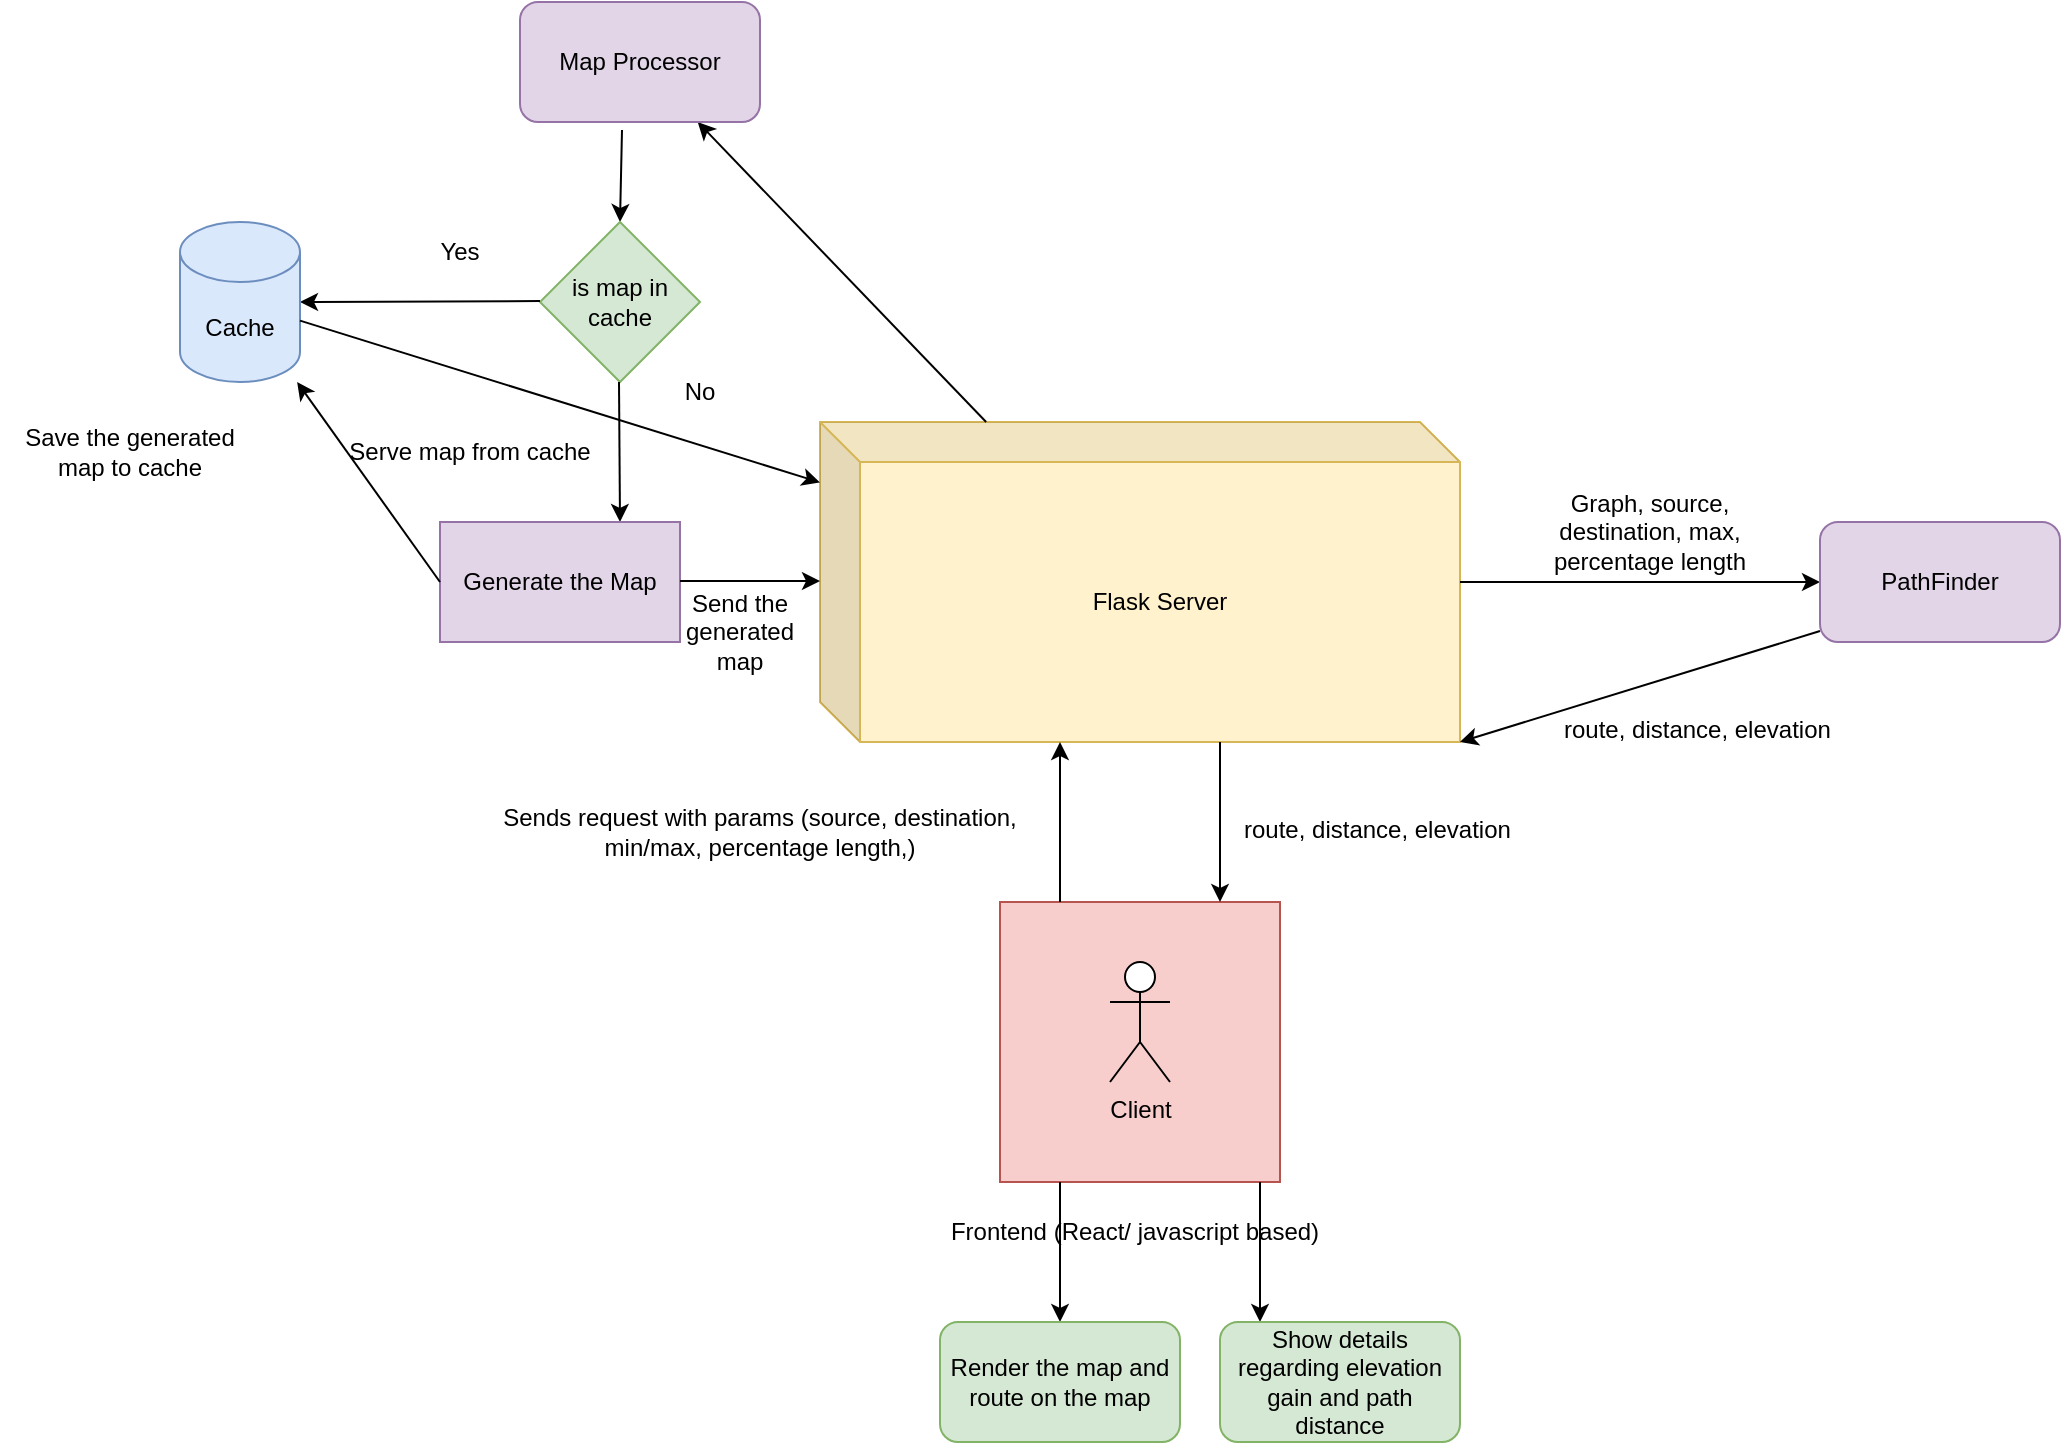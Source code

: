 <mxfile version="20.5.1" type="device"><diagram id="FR1IgZt55J44TZYVIiCL" name="Page-1"><mxGraphModel dx="2272" dy="793" grid="1" gridSize="10" guides="1" tooltips="1" connect="1" arrows="1" fold="1" page="1" pageScale="1" pageWidth="850" pageHeight="1100" math="0" shadow="0"><root><mxCell id="0"/><mxCell id="1" parent="0"/><mxCell id="gO9Sa62UykS8lMM1dMpA-2" value="" style="whiteSpace=wrap;html=1;aspect=fixed;fillColor=#f8cecc;strokeColor=#b85450;" parent="1" vertex="1"><mxGeometry x="250" y="640" width="140" height="140" as="geometry"/></mxCell><mxCell id="gO9Sa62UykS8lMM1dMpA-3" value="Client" style="shape=umlActor;verticalLabelPosition=bottom;verticalAlign=top;html=1;outlineConnect=0;" parent="1" vertex="1"><mxGeometry x="305" y="670" width="30" height="60" as="geometry"/></mxCell><mxCell id="gO9Sa62UykS8lMM1dMpA-7" value="Frontend (React/ javascript based)" style="text;html=1;strokeColor=none;fillColor=none;align=center;verticalAlign=middle;whiteSpace=wrap;rounded=0;" parent="1" vertex="1"><mxGeometry x="220" y="790" width="195" height="30" as="geometry"/></mxCell><mxCell id="gO9Sa62UykS8lMM1dMpA-8" value="Flask Server" style="shape=cube;whiteSpace=wrap;html=1;boundedLbl=1;backgroundOutline=1;darkOpacity=0.05;darkOpacity2=0.1;fillColor=#fff2cc;strokeColor=#d6b656;" parent="1" vertex="1"><mxGeometry x="160" y="400" width="320" height="160" as="geometry"/></mxCell><mxCell id="gO9Sa62UykS8lMM1dMpA-10" value="" style="endArrow=classic;html=1;rounded=0;" parent="1" edge="1"><mxGeometry width="50" height="50" relative="1" as="geometry"><mxPoint x="280" y="640" as="sourcePoint"/><mxPoint x="280" y="560" as="targetPoint"/></mxGeometry></mxCell><mxCell id="gO9Sa62UykS8lMM1dMpA-12" value="Sends request with params (source, destination, min/max, percentage length,)" style="text;html=1;strokeColor=none;fillColor=none;align=center;verticalAlign=middle;whiteSpace=wrap;rounded=0;" parent="1" vertex="1"><mxGeometry x="-10" y="590" width="280" height="30" as="geometry"/></mxCell><mxCell id="gO9Sa62UykS8lMM1dMpA-13" value="" style="endArrow=classic;html=1;rounded=0;" parent="1" source="gO9Sa62UykS8lMM1dMpA-8" target="gO9Sa62UykS8lMM1dMpA-14" edge="1"><mxGeometry width="50" height="50" relative="1" as="geometry"><mxPoint x="-130" y="370" as="sourcePoint"/><mxPoint x="-80" y="320" as="targetPoint"/></mxGeometry></mxCell><mxCell id="gO9Sa62UykS8lMM1dMpA-14" value="Map Processor" style="rounded=1;whiteSpace=wrap;html=1;fillColor=#e1d5e7;strokeColor=#9673a6;" parent="1" vertex="1"><mxGeometry x="10" y="190" width="120" height="60" as="geometry"/></mxCell><mxCell id="gO9Sa62UykS8lMM1dMpA-15" value="" style="endArrow=classic;html=1;rounded=0;entryX=0.5;entryY=0;entryDx=0;entryDy=0;exitX=0.425;exitY=1.067;exitDx=0;exitDy=0;exitPerimeter=0;" parent="1" source="gO9Sa62UykS8lMM1dMpA-14" target="gO9Sa62UykS8lMM1dMpA-16" edge="1"><mxGeometry width="50" height="50" relative="1" as="geometry"><mxPoint x="80" y="250" as="sourcePoint"/><mxPoint x="-20" y="280" as="targetPoint"/></mxGeometry></mxCell><mxCell id="gO9Sa62UykS8lMM1dMpA-16" value="is map in cache" style="rhombus;whiteSpace=wrap;html=1;fillColor=#d5e8d4;strokeColor=#82b366;" parent="1" vertex="1"><mxGeometry x="20" y="300" width="80" height="80" as="geometry"/></mxCell><mxCell id="gO9Sa62UykS8lMM1dMpA-17" value="" style="endArrow=classic;html=1;rounded=0;entryX=1;entryY=0.5;entryDx=0;entryDy=0;entryPerimeter=0;" parent="1" target="gO9Sa62UykS8lMM1dMpA-22" edge="1"><mxGeometry width="50" height="50" relative="1" as="geometry"><mxPoint x="20" y="339.5" as="sourcePoint"/><mxPoint x="-80" y="339.5" as="targetPoint"/></mxGeometry></mxCell><mxCell id="gO9Sa62UykS8lMM1dMpA-21" value="Yes" style="text;html=1;strokeColor=none;fillColor=none;align=center;verticalAlign=middle;whiteSpace=wrap;rounded=0;" parent="1" vertex="1"><mxGeometry x="-50" y="300" width="60" height="30" as="geometry"/></mxCell><mxCell id="gO9Sa62UykS8lMM1dMpA-22" value="Cache" style="shape=cylinder3;whiteSpace=wrap;html=1;boundedLbl=1;backgroundOutline=1;size=15;fillColor=#dae8fc;strokeColor=#6c8ebf;" parent="1" vertex="1"><mxGeometry x="-160" y="300" width="60" height="80" as="geometry"/></mxCell><mxCell id="gO9Sa62UykS8lMM1dMpA-23" value="" style="endArrow=classic;html=1;rounded=0;" parent="1" source="gO9Sa62UykS8lMM1dMpA-22" target="gO9Sa62UykS8lMM1dMpA-8" edge="1"><mxGeometry width="50" height="50" relative="1" as="geometry"><mxPoint x="-90" y="520" as="sourcePoint"/><mxPoint x="-40" y="470" as="targetPoint"/></mxGeometry></mxCell><mxCell id="gO9Sa62UykS8lMM1dMpA-24" value="Serve map from cache" style="text;html=1;strokeColor=none;fillColor=none;align=center;verticalAlign=middle;whiteSpace=wrap;rounded=0;" parent="1" vertex="1"><mxGeometry x="-80" y="400" width="130" height="30" as="geometry"/></mxCell><mxCell id="gO9Sa62UykS8lMM1dMpA-25" value="" style="endArrow=classic;html=1;rounded=0;" parent="1" edge="1"><mxGeometry width="50" height="50" relative="1" as="geometry"><mxPoint x="59.5" y="380" as="sourcePoint"/><mxPoint x="60" y="450" as="targetPoint"/></mxGeometry></mxCell><mxCell id="gO9Sa62UykS8lMM1dMpA-26" value="No" style="text;html=1;strokeColor=none;fillColor=none;align=center;verticalAlign=middle;whiteSpace=wrap;rounded=0;" parent="1" vertex="1"><mxGeometry x="70" y="370" width="60" height="30" as="geometry"/></mxCell><mxCell id="gO9Sa62UykS8lMM1dMpA-27" value="Generate the Map" style="rounded=0;whiteSpace=wrap;html=1;fillColor=#e1d5e7;strokeColor=#9673a6;" parent="1" vertex="1"><mxGeometry x="-30" y="450" width="120" height="60" as="geometry"/></mxCell><mxCell id="gO9Sa62UykS8lMM1dMpA-29" value="" style="endArrow=classic;html=1;rounded=0;" parent="1" edge="1"><mxGeometry width="50" height="50" relative="1" as="geometry"><mxPoint x="90" y="479.5" as="sourcePoint"/><mxPoint x="160" y="479.5" as="targetPoint"/></mxGeometry></mxCell><mxCell id="gO9Sa62UykS8lMM1dMpA-30" value="Send the generated map" style="text;html=1;strokeColor=none;fillColor=none;align=center;verticalAlign=middle;whiteSpace=wrap;rounded=0;" parent="1" vertex="1"><mxGeometry x="90" y="490" width="60" height="30" as="geometry"/></mxCell><mxCell id="gO9Sa62UykS8lMM1dMpA-31" value="" style="endArrow=classic;html=1;rounded=0;" parent="1" target="gO9Sa62UykS8lMM1dMpA-22" edge="1"><mxGeometry width="50" height="50" relative="1" as="geometry"><mxPoint x="-30" y="480" as="sourcePoint"/><mxPoint x="-80" y="460" as="targetPoint"/></mxGeometry></mxCell><mxCell id="gO9Sa62UykS8lMM1dMpA-32" value="Save the generated map to cache" style="text;html=1;strokeColor=none;fillColor=none;align=center;verticalAlign=middle;whiteSpace=wrap;rounded=0;" parent="1" vertex="1"><mxGeometry x="-250" y="400" width="130" height="30" as="geometry"/></mxCell><mxCell id="gO9Sa62UykS8lMM1dMpA-33" value="" style="endArrow=classic;html=1;rounded=0;" parent="1" edge="1"><mxGeometry width="50" height="50" relative="1" as="geometry"><mxPoint x="480" y="480" as="sourcePoint"/><mxPoint x="660" y="480" as="targetPoint"/></mxGeometry></mxCell><mxCell id="gO9Sa62UykS8lMM1dMpA-34" value="PathFinder" style="rounded=1;whiteSpace=wrap;html=1;fillColor=#e1d5e7;strokeColor=#9673a6;" parent="1" vertex="1"><mxGeometry x="660" y="450" width="120" height="60" as="geometry"/></mxCell><mxCell id="gO9Sa62UykS8lMM1dMpA-35" value="Graph, source, destination, max, percentage length" style="text;html=1;strokeColor=none;fillColor=none;align=center;verticalAlign=middle;whiteSpace=wrap;rounded=0;" parent="1" vertex="1"><mxGeometry x="510" y="440" width="130" height="30" as="geometry"/></mxCell><mxCell id="gO9Sa62UykS8lMM1dMpA-38" value="" style="endArrow=classic;html=1;rounded=0;entryX=1;entryY=1;entryDx=0;entryDy=0;entryPerimeter=0;" parent="1" target="gO9Sa62UykS8lMM1dMpA-8" edge="1"><mxGeometry width="50" height="50" relative="1" as="geometry"><mxPoint x="660" y="504.5" as="sourcePoint"/><mxPoint x="550" y="504.5" as="targetPoint"/></mxGeometry></mxCell><mxCell id="gO9Sa62UykS8lMM1dMpA-39" value="route, distance, elevation" style="text;whiteSpace=wrap;html=1;" parent="1" vertex="1"><mxGeometry x="530" y="540" width="190" height="40" as="geometry"/></mxCell><mxCell id="gO9Sa62UykS8lMM1dMpA-40" value="" style="endArrow=classic;html=1;rounded=0;" parent="1" edge="1"><mxGeometry width="50" height="50" relative="1" as="geometry"><mxPoint x="360" y="560" as="sourcePoint"/><mxPoint x="360" y="640" as="targetPoint"/></mxGeometry></mxCell><mxCell id="gO9Sa62UykS8lMM1dMpA-41" value="route, distance, elevation" style="text;whiteSpace=wrap;html=1;" parent="1" vertex="1"><mxGeometry x="370" y="590" width="170" height="40" as="geometry"/></mxCell><mxCell id="gO9Sa62UykS8lMM1dMpA-42" value="" style="endArrow=classic;html=1;rounded=0;" parent="1" edge="1"><mxGeometry width="50" height="50" relative="1" as="geometry"><mxPoint x="280" y="780" as="sourcePoint"/><mxPoint x="280" y="850" as="targetPoint"/></mxGeometry></mxCell><mxCell id="gO9Sa62UykS8lMM1dMpA-43" value="Render the map and route on the map" style="rounded=1;whiteSpace=wrap;html=1;fillColor=#d5e8d4;strokeColor=#82b366;" parent="1" vertex="1"><mxGeometry x="220" y="850" width="120" height="60" as="geometry"/></mxCell><mxCell id="gO9Sa62UykS8lMM1dMpA-44" value="" style="endArrow=classic;html=1;rounded=0;" parent="1" edge="1"><mxGeometry width="50" height="50" relative="1" as="geometry"><mxPoint x="380" y="780" as="sourcePoint"/><mxPoint x="380" y="850" as="targetPoint"/></mxGeometry></mxCell><mxCell id="gO9Sa62UykS8lMM1dMpA-45" value="Show details regarding elevation gain and path distance" style="rounded=1;whiteSpace=wrap;html=1;fillColor=#d5e8d4;strokeColor=#82b366;" parent="1" vertex="1"><mxGeometry x="360" y="850" width="120" height="60" as="geometry"/></mxCell></root></mxGraphModel></diagram></mxfile>